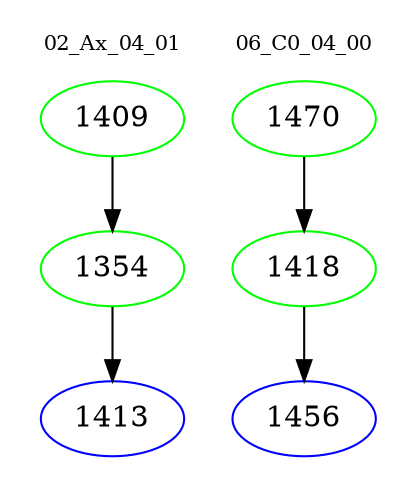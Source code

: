 digraph{
subgraph cluster_0 {
color = white
label = "02_Ax_04_01";
fontsize=10;
T0_1409 [label="1409", color="green"]
T0_1409 -> T0_1354 [color="black"]
T0_1354 [label="1354", color="green"]
T0_1354 -> T0_1413 [color="black"]
T0_1413 [label="1413", color="blue"]
}
subgraph cluster_1 {
color = white
label = "06_C0_04_00";
fontsize=10;
T1_1470 [label="1470", color="green"]
T1_1470 -> T1_1418 [color="black"]
T1_1418 [label="1418", color="green"]
T1_1418 -> T1_1456 [color="black"]
T1_1456 [label="1456", color="blue"]
}
}
